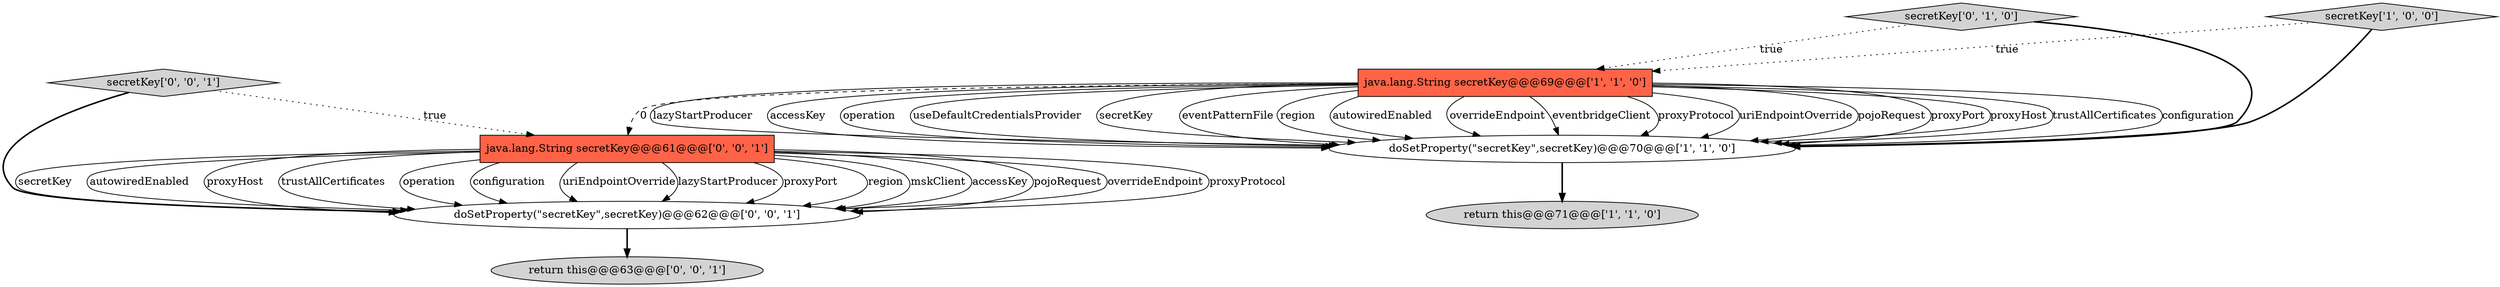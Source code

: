 digraph {
7 [style = filled, label = "java.lang.String secretKey@@@61@@@['0', '0', '1']", fillcolor = tomato, shape = box image = "AAA0AAABBB3BBB"];
5 [style = filled, label = "secretKey['0', '0', '1']", fillcolor = lightgray, shape = diamond image = "AAA0AAABBB3BBB"];
1 [style = filled, label = "java.lang.String secretKey@@@69@@@['1', '1', '0']", fillcolor = tomato, shape = box image = "AAA0AAABBB1BBB"];
6 [style = filled, label = "return this@@@63@@@['0', '0', '1']", fillcolor = lightgray, shape = ellipse image = "AAA0AAABBB3BBB"];
2 [style = filled, label = "secretKey['1', '0', '0']", fillcolor = lightgray, shape = diamond image = "AAA0AAABBB1BBB"];
8 [style = filled, label = "doSetProperty(\"secretKey\",secretKey)@@@62@@@['0', '0', '1']", fillcolor = white, shape = ellipse image = "AAA0AAABBB3BBB"];
3 [style = filled, label = "doSetProperty(\"secretKey\",secretKey)@@@70@@@['1', '1', '0']", fillcolor = white, shape = ellipse image = "AAA0AAABBB1BBB"];
4 [style = filled, label = "secretKey['0', '1', '0']", fillcolor = lightgray, shape = diamond image = "AAA0AAABBB2BBB"];
0 [style = filled, label = "return this@@@71@@@['1', '1', '0']", fillcolor = lightgray, shape = ellipse image = "AAA0AAABBB1BBB"];
4->3 [style = bold, label=""];
5->8 [style = bold, label=""];
1->3 [style = solid, label="region"];
4->1 [style = dotted, label="true"];
1->3 [style = solid, label="autowiredEnabled"];
7->8 [style = solid, label="region"];
1->3 [style = solid, label="overrideEndpoint"];
2->3 [style = bold, label=""];
7->8 [style = solid, label="mskClient"];
1->3 [style = solid, label="eventbridgeClient"];
7->8 [style = solid, label="accessKey"];
7->8 [style = solid, label="pojoRequest"];
1->3 [style = solid, label="proxyProtocol"];
1->3 [style = solid, label="uriEndpointOverride"];
8->6 [style = bold, label=""];
7->8 [style = solid, label="overrideEndpoint"];
1->3 [style = solid, label="pojoRequest"];
7->8 [style = solid, label="proxyProtocol"];
1->3 [style = solid, label="proxyPort"];
1->3 [style = solid, label="proxyHost"];
1->3 [style = solid, label="trustAllCertificates"];
1->3 [style = solid, label="configuration"];
3->0 [style = bold, label=""];
7->8 [style = solid, label="secretKey"];
7->8 [style = solid, label="autowiredEnabled"];
7->8 [style = solid, label="proxyHost"];
7->8 [style = solid, label="trustAllCertificates"];
7->8 [style = solid, label="operation"];
1->3 [style = solid, label="lazyStartProducer"];
1->3 [style = solid, label="accessKey"];
7->8 [style = solid, label="configuration"];
2->1 [style = dotted, label="true"];
5->7 [style = dotted, label="true"];
7->8 [style = solid, label="uriEndpointOverride"];
7->8 [style = solid, label="lazyStartProducer"];
1->3 [style = solid, label="operation"];
1->3 [style = solid, label="useDefaultCredentialsProvider"];
7->8 [style = solid, label="proxyPort"];
1->7 [style = dashed, label="0"];
1->3 [style = solid, label="secretKey"];
1->3 [style = solid, label="eventPatternFile"];
}
